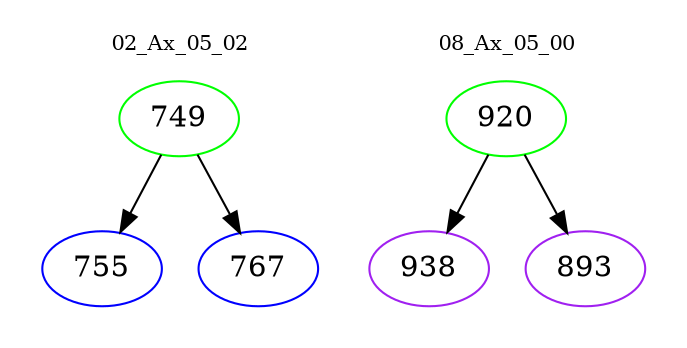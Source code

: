 digraph{
subgraph cluster_0 {
color = white
label = "02_Ax_05_02";
fontsize=10;
T0_749 [label="749", color="green"]
T0_749 -> T0_755 [color="black"]
T0_755 [label="755", color="blue"]
T0_749 -> T0_767 [color="black"]
T0_767 [label="767", color="blue"]
}
subgraph cluster_1 {
color = white
label = "08_Ax_05_00";
fontsize=10;
T1_920 [label="920", color="green"]
T1_920 -> T1_938 [color="black"]
T1_938 [label="938", color="purple"]
T1_920 -> T1_893 [color="black"]
T1_893 [label="893", color="purple"]
}
}
